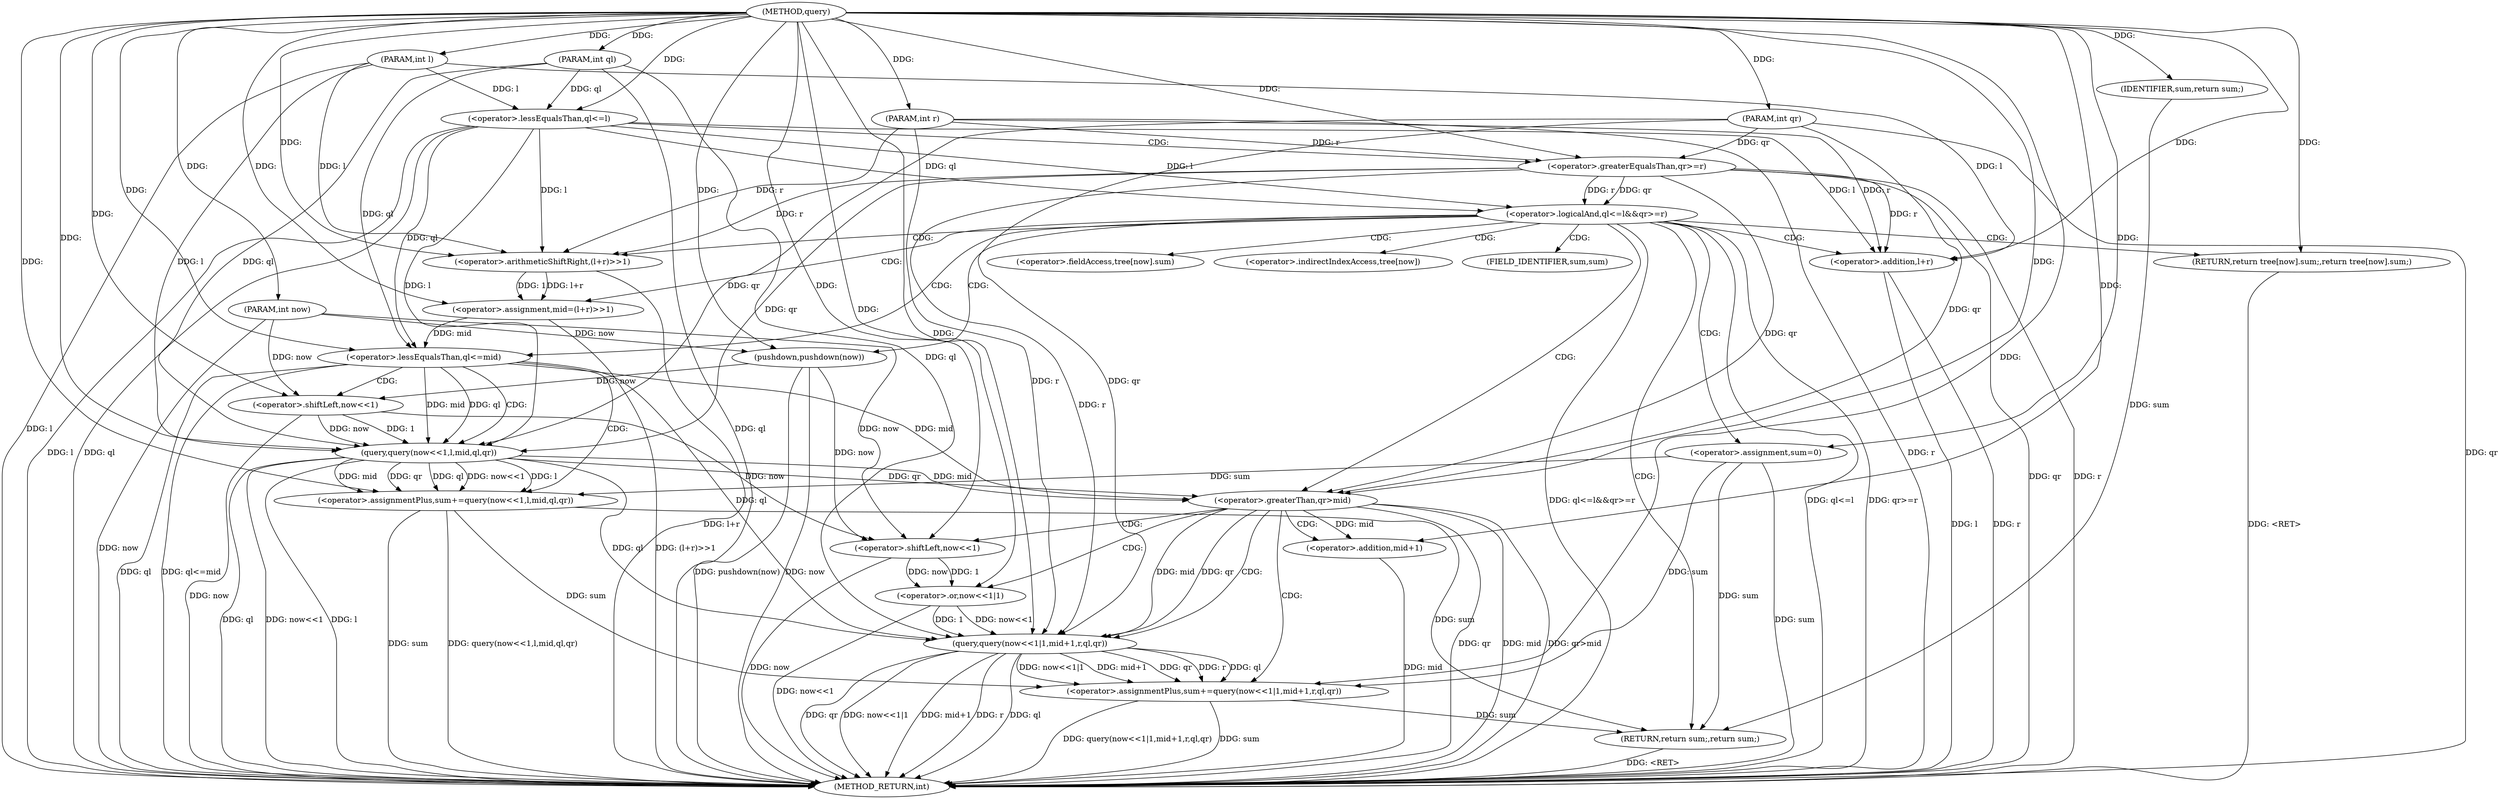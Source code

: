 digraph "query" {  
"1000401" [label = "(METHOD,query)" ]
"1000470" [label = "(METHOD_RETURN,int)" ]
"1000402" [label = "(PARAM,int now)" ]
"1000403" [label = "(PARAM,int l)" ]
"1000404" [label = "(PARAM,int r)" ]
"1000405" [label = "(PARAM,int ql)" ]
"1000406" [label = "(PARAM,int qr)" ]
"1000422" [label = "(pushdown,pushdown(now))" ]
"1000425" [label = "(<operator>.assignment,mid=(l+r)>>1)" ]
"1000433" [label = "(<operator>.assignment,sum=0)" ]
"1000468" [label = "(RETURN,return sum;,return sum;)" ]
"1000409" [label = "(<operator>.logicalAnd,ql<=l&&qr>=r)" ]
"1000416" [label = "(RETURN,return tree[now].sum;,return tree[now].sum;)" ]
"1000437" [label = "(<operator>.lessEqualsThan,ql<=mid)" ]
"1000440" [label = "(<operator>.assignmentPlus,sum+=query(now<<1,l,mid,ql,qr))" ]
"1000451" [label = "(<operator>.greaterThan,qr>mid)" ]
"1000454" [label = "(<operator>.assignmentPlus,sum+=query(now<<1|1,mid+1,r,ql,qr))" ]
"1000469" [label = "(IDENTIFIER,sum,return sum;)" ]
"1000427" [label = "(<operator>.arithmeticShiftRight,(l+r)>>1)" ]
"1000410" [label = "(<operator>.lessEqualsThan,ql<=l)" ]
"1000413" [label = "(<operator>.greaterEqualsThan,qr>=r)" ]
"1000428" [label = "(<operator>.addition,l+r)" ]
"1000442" [label = "(query,query(now<<1,l,mid,ql,qr))" ]
"1000456" [label = "(query,query(now<<1|1,mid+1,r,ql,qr))" ]
"1000443" [label = "(<operator>.shiftLeft,now<<1)" ]
"1000457" [label = "(<operator>.or,now<<1|1)" ]
"1000462" [label = "(<operator>.addition,mid+1)" ]
"1000458" [label = "(<operator>.shiftLeft,now<<1)" ]
"1000417" [label = "(<operator>.fieldAccess,tree[now].sum)" ]
"1000418" [label = "(<operator>.indirectIndexAccess,tree[now])" ]
"1000421" [label = "(FIELD_IDENTIFIER,sum,sum)" ]
  "1000468" -> "1000470"  [ label = "DDG: <RET>"] 
  "1000416" -> "1000470"  [ label = "DDG: <RET>"] 
  "1000402" -> "1000470"  [ label = "DDG: now"] 
  "1000403" -> "1000470"  [ label = "DDG: l"] 
  "1000404" -> "1000470"  [ label = "DDG: r"] 
  "1000405" -> "1000470"  [ label = "DDG: ql"] 
  "1000406" -> "1000470"  [ label = "DDG: qr"] 
  "1000410" -> "1000470"  [ label = "DDG: ql"] 
  "1000410" -> "1000470"  [ label = "DDG: l"] 
  "1000409" -> "1000470"  [ label = "DDG: ql<=l"] 
  "1000413" -> "1000470"  [ label = "DDG: qr"] 
  "1000413" -> "1000470"  [ label = "DDG: r"] 
  "1000409" -> "1000470"  [ label = "DDG: qr>=r"] 
  "1000409" -> "1000470"  [ label = "DDG: ql<=l&&qr>=r"] 
  "1000422" -> "1000470"  [ label = "DDG: now"] 
  "1000422" -> "1000470"  [ label = "DDG: pushdown(now)"] 
  "1000428" -> "1000470"  [ label = "DDG: l"] 
  "1000428" -> "1000470"  [ label = "DDG: r"] 
  "1000427" -> "1000470"  [ label = "DDG: l+r"] 
  "1000425" -> "1000470"  [ label = "DDG: (l+r)>>1"] 
  "1000433" -> "1000470"  [ label = "DDG: sum"] 
  "1000437" -> "1000470"  [ label = "DDG: ql"] 
  "1000437" -> "1000470"  [ label = "DDG: ql<=mid"] 
  "1000440" -> "1000470"  [ label = "DDG: sum"] 
  "1000443" -> "1000470"  [ label = "DDG: now"] 
  "1000442" -> "1000470"  [ label = "DDG: now<<1"] 
  "1000442" -> "1000470"  [ label = "DDG: l"] 
  "1000442" -> "1000470"  [ label = "DDG: ql"] 
  "1000440" -> "1000470"  [ label = "DDG: query(now<<1,l,mid,ql,qr)"] 
  "1000451" -> "1000470"  [ label = "DDG: qr"] 
  "1000451" -> "1000470"  [ label = "DDG: mid"] 
  "1000451" -> "1000470"  [ label = "DDG: qr>mid"] 
  "1000454" -> "1000470"  [ label = "DDG: sum"] 
  "1000458" -> "1000470"  [ label = "DDG: now"] 
  "1000457" -> "1000470"  [ label = "DDG: now<<1"] 
  "1000456" -> "1000470"  [ label = "DDG: now<<1|1"] 
  "1000462" -> "1000470"  [ label = "DDG: mid"] 
  "1000456" -> "1000470"  [ label = "DDG: mid+1"] 
  "1000456" -> "1000470"  [ label = "DDG: r"] 
  "1000456" -> "1000470"  [ label = "DDG: ql"] 
  "1000456" -> "1000470"  [ label = "DDG: qr"] 
  "1000454" -> "1000470"  [ label = "DDG: query(now<<1|1,mid+1,r,ql,qr)"] 
  "1000401" -> "1000402"  [ label = "DDG: "] 
  "1000401" -> "1000403"  [ label = "DDG: "] 
  "1000401" -> "1000404"  [ label = "DDG: "] 
  "1000401" -> "1000405"  [ label = "DDG: "] 
  "1000401" -> "1000406"  [ label = "DDG: "] 
  "1000427" -> "1000425"  [ label = "DDG: 1"] 
  "1000427" -> "1000425"  [ label = "DDG: l+r"] 
  "1000401" -> "1000433"  [ label = "DDG: "] 
  "1000469" -> "1000468"  [ label = "DDG: sum"] 
  "1000433" -> "1000468"  [ label = "DDG: sum"] 
  "1000440" -> "1000468"  [ label = "DDG: sum"] 
  "1000454" -> "1000468"  [ label = "DDG: sum"] 
  "1000401" -> "1000416"  [ label = "DDG: "] 
  "1000402" -> "1000422"  [ label = "DDG: now"] 
  "1000401" -> "1000422"  [ label = "DDG: "] 
  "1000401" -> "1000425"  [ label = "DDG: "] 
  "1000442" -> "1000440"  [ label = "DDG: now<<1"] 
  "1000442" -> "1000440"  [ label = "DDG: l"] 
  "1000442" -> "1000440"  [ label = "DDG: mid"] 
  "1000442" -> "1000440"  [ label = "DDG: qr"] 
  "1000442" -> "1000440"  [ label = "DDG: ql"] 
  "1000456" -> "1000454"  [ label = "DDG: now<<1|1"] 
  "1000456" -> "1000454"  [ label = "DDG: mid+1"] 
  "1000456" -> "1000454"  [ label = "DDG: qr"] 
  "1000456" -> "1000454"  [ label = "DDG: r"] 
  "1000456" -> "1000454"  [ label = "DDG: ql"] 
  "1000401" -> "1000469"  [ label = "DDG: "] 
  "1000410" -> "1000409"  [ label = "DDG: l"] 
  "1000410" -> "1000409"  [ label = "DDG: ql"] 
  "1000413" -> "1000409"  [ label = "DDG: r"] 
  "1000413" -> "1000409"  [ label = "DDG: qr"] 
  "1000413" -> "1000427"  [ label = "DDG: r"] 
  "1000404" -> "1000427"  [ label = "DDG: r"] 
  "1000401" -> "1000427"  [ label = "DDG: "] 
  "1000410" -> "1000427"  [ label = "DDG: l"] 
  "1000403" -> "1000427"  [ label = "DDG: l"] 
  "1000410" -> "1000437"  [ label = "DDG: ql"] 
  "1000405" -> "1000437"  [ label = "DDG: ql"] 
  "1000401" -> "1000437"  [ label = "DDG: "] 
  "1000425" -> "1000437"  [ label = "DDG: mid"] 
  "1000433" -> "1000440"  [ label = "DDG: sum"] 
  "1000401" -> "1000440"  [ label = "DDG: "] 
  "1000413" -> "1000451"  [ label = "DDG: qr"] 
  "1000442" -> "1000451"  [ label = "DDG: qr"] 
  "1000406" -> "1000451"  [ label = "DDG: qr"] 
  "1000401" -> "1000451"  [ label = "DDG: "] 
  "1000437" -> "1000451"  [ label = "DDG: mid"] 
  "1000442" -> "1000451"  [ label = "DDG: mid"] 
  "1000433" -> "1000454"  [ label = "DDG: sum"] 
  "1000440" -> "1000454"  [ label = "DDG: sum"] 
  "1000401" -> "1000454"  [ label = "DDG: "] 
  "1000405" -> "1000410"  [ label = "DDG: ql"] 
  "1000401" -> "1000410"  [ label = "DDG: "] 
  "1000403" -> "1000410"  [ label = "DDG: l"] 
  "1000406" -> "1000413"  [ label = "DDG: qr"] 
  "1000401" -> "1000413"  [ label = "DDG: "] 
  "1000404" -> "1000413"  [ label = "DDG: r"] 
  "1000410" -> "1000428"  [ label = "DDG: l"] 
  "1000403" -> "1000428"  [ label = "DDG: l"] 
  "1000401" -> "1000428"  [ label = "DDG: "] 
  "1000413" -> "1000428"  [ label = "DDG: r"] 
  "1000404" -> "1000428"  [ label = "DDG: r"] 
  "1000443" -> "1000442"  [ label = "DDG: now"] 
  "1000443" -> "1000442"  [ label = "DDG: 1"] 
  "1000403" -> "1000442"  [ label = "DDG: l"] 
  "1000401" -> "1000442"  [ label = "DDG: "] 
  "1000410" -> "1000442"  [ label = "DDG: l"] 
  "1000437" -> "1000442"  [ label = "DDG: mid"] 
  "1000413" -> "1000442"  [ label = "DDG: qr"] 
  "1000406" -> "1000442"  [ label = "DDG: qr"] 
  "1000437" -> "1000442"  [ label = "DDG: ql"] 
  "1000405" -> "1000442"  [ label = "DDG: ql"] 
  "1000457" -> "1000456"  [ label = "DDG: now<<1"] 
  "1000457" -> "1000456"  [ label = "DDG: 1"] 
  "1000401" -> "1000456"  [ label = "DDG: "] 
  "1000451" -> "1000456"  [ label = "DDG: mid"] 
  "1000451" -> "1000456"  [ label = "DDG: qr"] 
  "1000406" -> "1000456"  [ label = "DDG: qr"] 
  "1000404" -> "1000456"  [ label = "DDG: r"] 
  "1000413" -> "1000456"  [ label = "DDG: r"] 
  "1000437" -> "1000456"  [ label = "DDG: ql"] 
  "1000442" -> "1000456"  [ label = "DDG: ql"] 
  "1000405" -> "1000456"  [ label = "DDG: ql"] 
  "1000422" -> "1000443"  [ label = "DDG: now"] 
  "1000402" -> "1000443"  [ label = "DDG: now"] 
  "1000401" -> "1000443"  [ label = "DDG: "] 
  "1000458" -> "1000457"  [ label = "DDG: now"] 
  "1000458" -> "1000457"  [ label = "DDG: 1"] 
  "1000401" -> "1000457"  [ label = "DDG: "] 
  "1000451" -> "1000462"  [ label = "DDG: mid"] 
  "1000401" -> "1000462"  [ label = "DDG: "] 
  "1000422" -> "1000458"  [ label = "DDG: now"] 
  "1000443" -> "1000458"  [ label = "DDG: now"] 
  "1000402" -> "1000458"  [ label = "DDG: now"] 
  "1000401" -> "1000458"  [ label = "DDG: "] 
  "1000409" -> "1000427"  [ label = "CDG: "] 
  "1000409" -> "1000417"  [ label = "CDG: "] 
  "1000409" -> "1000418"  [ label = "CDG: "] 
  "1000409" -> "1000451"  [ label = "CDG: "] 
  "1000409" -> "1000422"  [ label = "CDG: "] 
  "1000409" -> "1000437"  [ label = "CDG: "] 
  "1000409" -> "1000421"  [ label = "CDG: "] 
  "1000409" -> "1000425"  [ label = "CDG: "] 
  "1000409" -> "1000468"  [ label = "CDG: "] 
  "1000409" -> "1000428"  [ label = "CDG: "] 
  "1000409" -> "1000416"  [ label = "CDG: "] 
  "1000409" -> "1000433"  [ label = "CDG: "] 
  "1000437" -> "1000443"  [ label = "CDG: "] 
  "1000437" -> "1000440"  [ label = "CDG: "] 
  "1000437" -> "1000442"  [ label = "CDG: "] 
  "1000451" -> "1000456"  [ label = "CDG: "] 
  "1000451" -> "1000462"  [ label = "CDG: "] 
  "1000451" -> "1000457"  [ label = "CDG: "] 
  "1000451" -> "1000454"  [ label = "CDG: "] 
  "1000451" -> "1000458"  [ label = "CDG: "] 
  "1000410" -> "1000413"  [ label = "CDG: "] 
}
